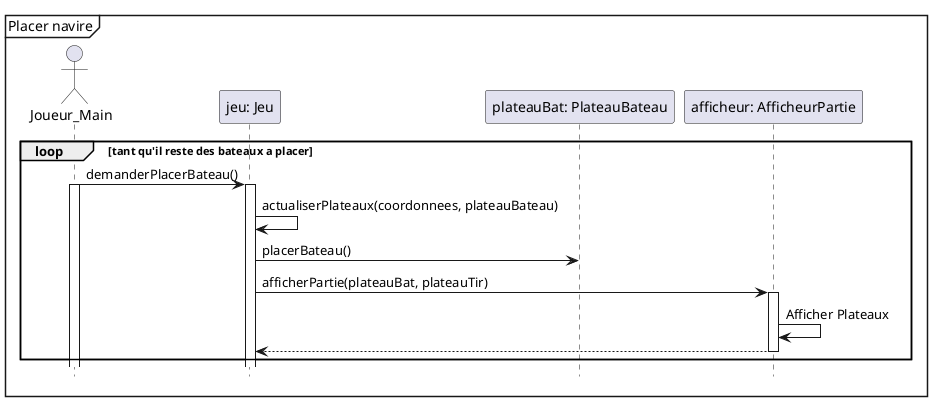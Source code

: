 @startuml
hide footbox
mainframe Placer navire

actor Joueur_Main as joueur
participant "jeu: Jeu" as Jeu
participant "plateauBat: PlateauBateau" as platBat
participant "afficheur: AfficheurPartie" as AfficheurPartie



loop tant qu'il reste des bateaux a placer
joueur -> Jeu : demanderPlacerBateau()
activate joueur
activate Jeu
Jeu -> Jeu : actualiserPlateaux(coordonnees, plateauBateau)
Jeu -> platBat : placerBateau()
Jeu -> AfficheurPartie : afficherPartie(plateauBat, plateauTir)
activate AfficheurPartie
AfficheurPartie -> AfficheurPartie: Afficher Plateaux
AfficheurPartie --> Jeu
deactivate AfficheurPartie
end

@enduml